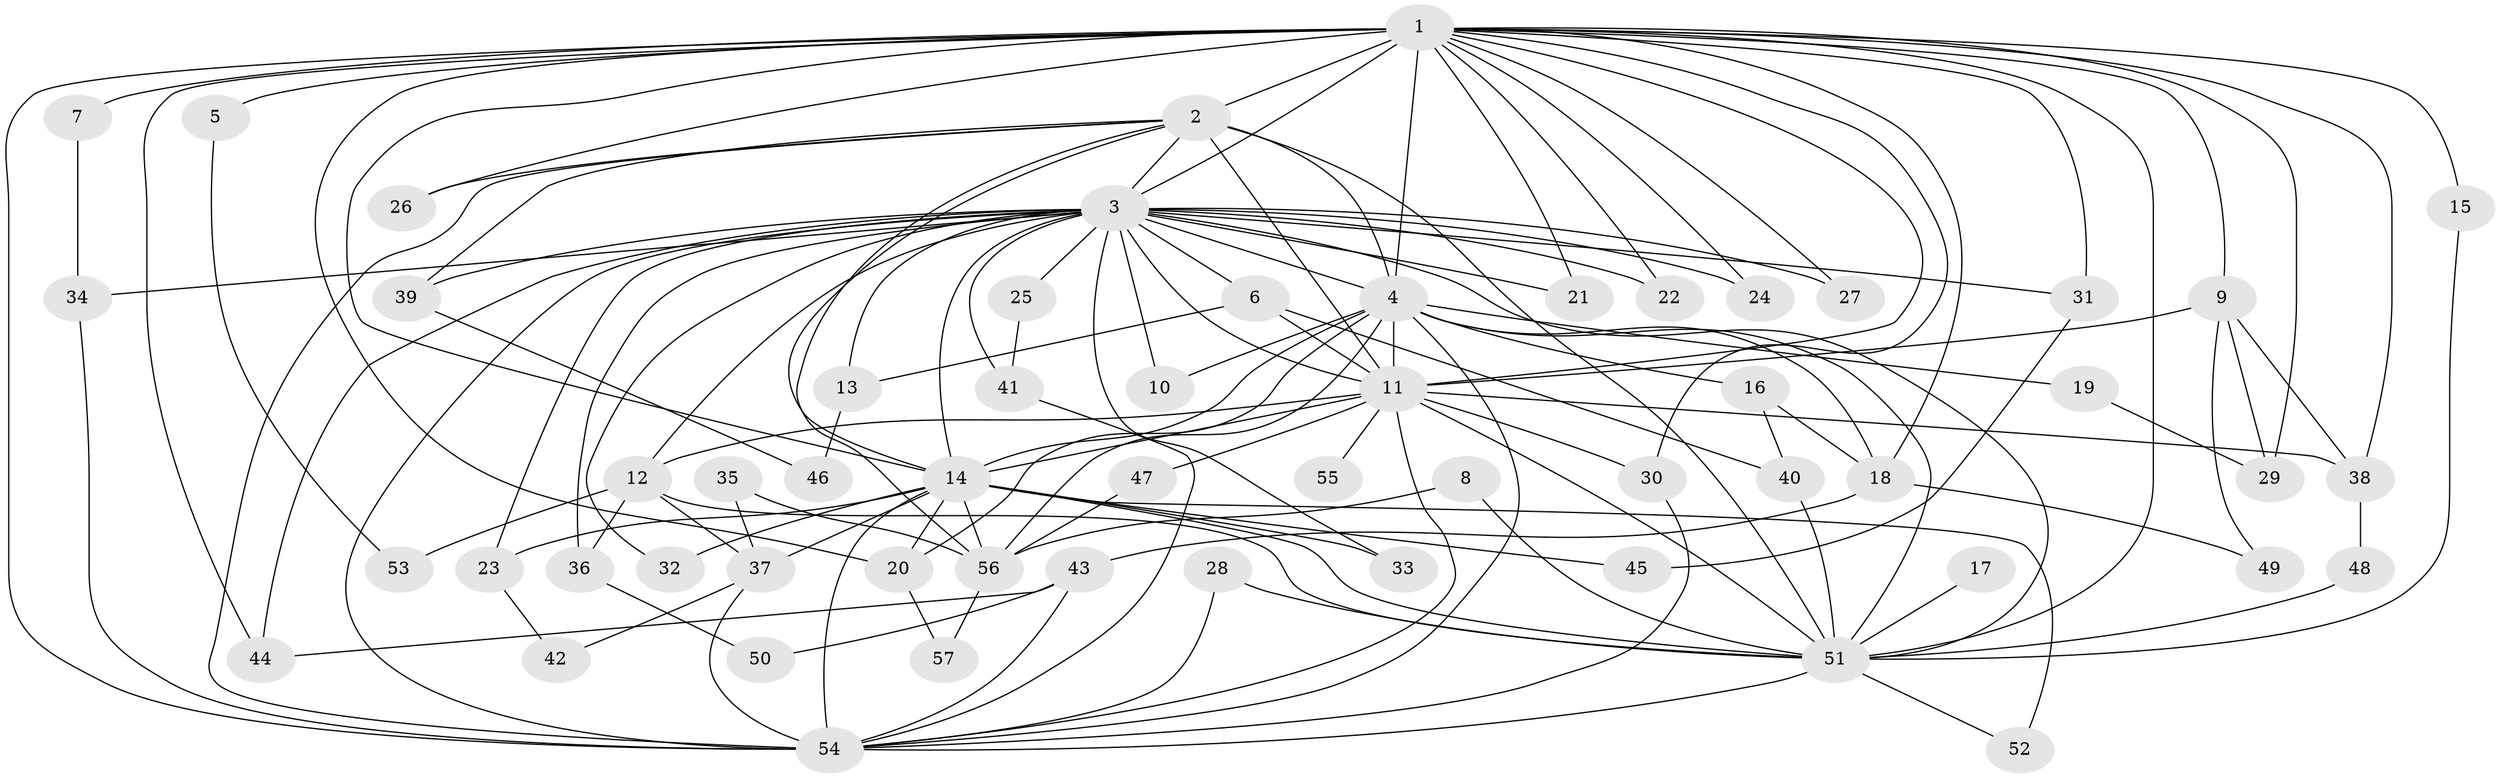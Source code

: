 // original degree distribution, {21: 0.025, 12: 0.0125, 18: 0.0125, 20: 0.0125, 10: 0.0125, 19: 0.0125, 29: 0.0125, 17: 0.0125, 16: 0.0125, 6: 0.025, 2: 0.55, 3: 0.175, 4: 0.0875, 7: 0.0125, 5: 0.025}
// Generated by graph-tools (version 1.1) at 2025/36/03/04/25 23:36:34]
// undirected, 57 vertices, 131 edges
graph export_dot {
  node [color=gray90,style=filled];
  1;
  2;
  3;
  4;
  5;
  6;
  7;
  8;
  9;
  10;
  11;
  12;
  13;
  14;
  15;
  16;
  17;
  18;
  19;
  20;
  21;
  22;
  23;
  24;
  25;
  26;
  27;
  28;
  29;
  30;
  31;
  32;
  33;
  34;
  35;
  36;
  37;
  38;
  39;
  40;
  41;
  42;
  43;
  44;
  45;
  46;
  47;
  48;
  49;
  50;
  51;
  52;
  53;
  54;
  55;
  56;
  57;
  1 -- 2 [weight=4.0];
  1 -- 3 [weight=2.0];
  1 -- 4 [weight=3.0];
  1 -- 5 [weight=2.0];
  1 -- 7 [weight=2.0];
  1 -- 9 [weight=1.0];
  1 -- 11 [weight=3.0];
  1 -- 14 [weight=2.0];
  1 -- 15 [weight=1.0];
  1 -- 18 [weight=2.0];
  1 -- 20 [weight=1.0];
  1 -- 21 [weight=1.0];
  1 -- 22 [weight=1.0];
  1 -- 24 [weight=1.0];
  1 -- 26 [weight=1.0];
  1 -- 27 [weight=1.0];
  1 -- 29 [weight=2.0];
  1 -- 30 [weight=1.0];
  1 -- 31 [weight=2.0];
  1 -- 38 [weight=1.0];
  1 -- 44 [weight=1.0];
  1 -- 51 [weight=2.0];
  1 -- 54 [weight=2.0];
  2 -- 3 [weight=2.0];
  2 -- 4 [weight=2.0];
  2 -- 11 [weight=2.0];
  2 -- 14 [weight=3.0];
  2 -- 26 [weight=1.0];
  2 -- 39 [weight=1.0];
  2 -- 51 [weight=2.0];
  2 -- 54 [weight=2.0];
  2 -- 56 [weight=1.0];
  3 -- 4 [weight=1.0];
  3 -- 6 [weight=1.0];
  3 -- 10 [weight=1.0];
  3 -- 11 [weight=1.0];
  3 -- 12 [weight=1.0];
  3 -- 13 [weight=1.0];
  3 -- 14 [weight=1.0];
  3 -- 21 [weight=1.0];
  3 -- 22 [weight=1.0];
  3 -- 23 [weight=1.0];
  3 -- 24 [weight=1.0];
  3 -- 25 [weight=1.0];
  3 -- 27 [weight=1.0];
  3 -- 31 [weight=1.0];
  3 -- 32 [weight=1.0];
  3 -- 33 [weight=1.0];
  3 -- 34 [weight=1.0];
  3 -- 36 [weight=1.0];
  3 -- 39 [weight=1.0];
  3 -- 41 [weight=2.0];
  3 -- 44 [weight=1.0];
  3 -- 51 [weight=1.0];
  3 -- 54 [weight=1.0];
  4 -- 10 [weight=1.0];
  4 -- 11 [weight=1.0];
  4 -- 14 [weight=1.0];
  4 -- 16 [weight=1.0];
  4 -- 18 [weight=1.0];
  4 -- 19 [weight=1.0];
  4 -- 20 [weight=1.0];
  4 -- 51 [weight=1.0];
  4 -- 54 [weight=1.0];
  4 -- 56 [weight=1.0];
  5 -- 53 [weight=1.0];
  6 -- 11 [weight=1.0];
  6 -- 13 [weight=1.0];
  6 -- 40 [weight=1.0];
  7 -- 34 [weight=1.0];
  8 -- 51 [weight=1.0];
  8 -- 56 [weight=1.0];
  9 -- 11 [weight=1.0];
  9 -- 29 [weight=1.0];
  9 -- 38 [weight=1.0];
  9 -- 49 [weight=1.0];
  11 -- 12 [weight=1.0];
  11 -- 14 [weight=1.0];
  11 -- 30 [weight=1.0];
  11 -- 38 [weight=1.0];
  11 -- 47 [weight=1.0];
  11 -- 51 [weight=1.0];
  11 -- 54 [weight=1.0];
  11 -- 55 [weight=1.0];
  12 -- 36 [weight=1.0];
  12 -- 37 [weight=1.0];
  12 -- 51 [weight=1.0];
  12 -- 53 [weight=1.0];
  13 -- 46 [weight=1.0];
  14 -- 20 [weight=1.0];
  14 -- 23 [weight=1.0];
  14 -- 32 [weight=1.0];
  14 -- 33 [weight=1.0];
  14 -- 37 [weight=1.0];
  14 -- 45 [weight=1.0];
  14 -- 51 [weight=1.0];
  14 -- 52 [weight=1.0];
  14 -- 54 [weight=2.0];
  14 -- 56 [weight=1.0];
  15 -- 51 [weight=1.0];
  16 -- 18 [weight=1.0];
  16 -- 40 [weight=1.0];
  17 -- 51 [weight=1.0];
  18 -- 43 [weight=1.0];
  18 -- 49 [weight=1.0];
  19 -- 29 [weight=1.0];
  20 -- 57 [weight=1.0];
  23 -- 42 [weight=1.0];
  25 -- 41 [weight=1.0];
  28 -- 51 [weight=1.0];
  28 -- 54 [weight=1.0];
  30 -- 54 [weight=1.0];
  31 -- 45 [weight=1.0];
  34 -- 54 [weight=1.0];
  35 -- 37 [weight=1.0];
  35 -- 56 [weight=1.0];
  36 -- 50 [weight=1.0];
  37 -- 42 [weight=1.0];
  37 -- 54 [weight=1.0];
  38 -- 48 [weight=1.0];
  39 -- 46 [weight=1.0];
  40 -- 51 [weight=1.0];
  41 -- 54 [weight=1.0];
  43 -- 44 [weight=1.0];
  43 -- 50 [weight=1.0];
  43 -- 54 [weight=1.0];
  47 -- 56 [weight=1.0];
  48 -- 51 [weight=1.0];
  51 -- 52 [weight=1.0];
  51 -- 54 [weight=2.0];
  56 -- 57 [weight=1.0];
}
